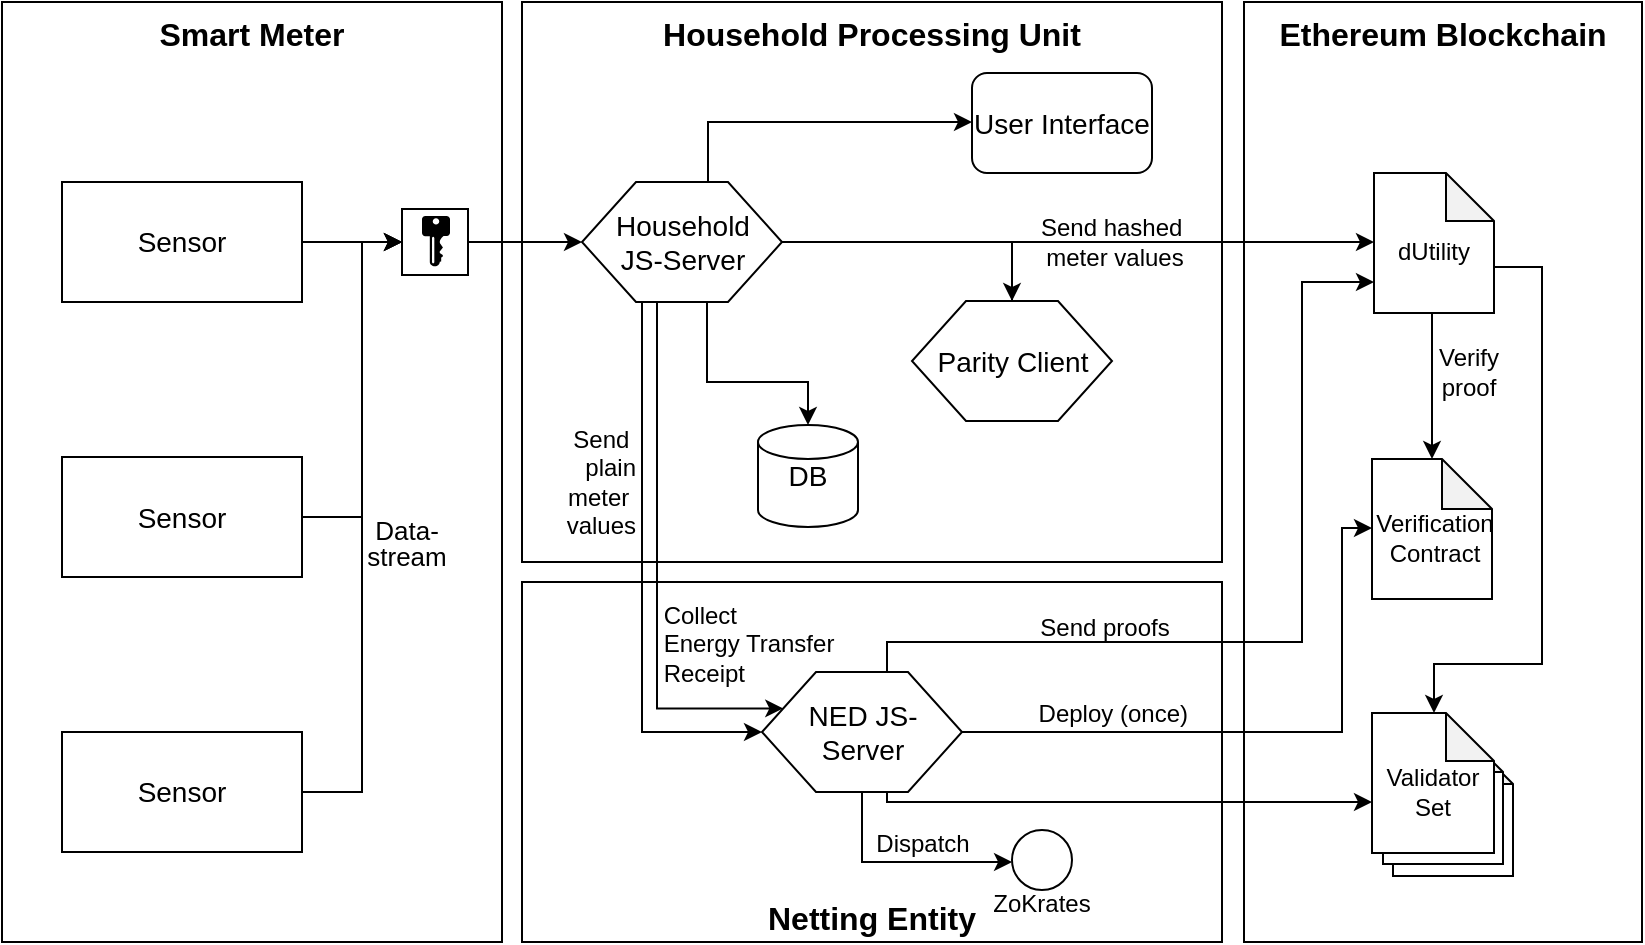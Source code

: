 <mxfile type="device" version="10.8.3"><diagram id="kvse5FUQjdF2ev0zZLCD" name="Page-1"><mxGraphModel grid="1" dx="840" dy="478" gridSize="10" guides="1" tooltips="1" connect="1" arrows="1" fold="1" page="1" pageScale="1" pageWidth="827" pageHeight="1169" math="0" shadow="0"><root><mxCell id="0" /><mxCell id="1" parent="0" /><mxCell id="waGhZdvFxGytdDy7wrr2-37" value="Ethereum Blockchain" parent="1" style="rounded=0;whiteSpace=wrap;html=1;shadow=0;glass=0;comic=0;labelBackgroundColor=none;strokeColor=#000000;strokeWidth=1;fillColor=none;fontSize=16;verticalAlign=top;fontStyle=1" vertex="1"><mxGeometry as="geometry" x="631" y="60" width="199" height="470" /></mxCell><mxCell id="Pp_2tb88-1F7245_HeFr-9" value="" parent="1" style="shape=note;html=1;backgroundOutline=1;darkOpacity=0.05;whiteSpace=wrap;rotation=0;labelPosition=center;verticalLabelPosition=middle;align=center;verticalAlign=middle;spacingTop=9;size=24;" vertex="1"><mxGeometry as="geometry" x="705.5" y="427" width="60" height="70" /></mxCell><mxCell id="Pp_2tb88-1F7245_HeFr-11" value="" parent="1" style="shape=note;html=1;backgroundOutline=1;darkOpacity=0.05;whiteSpace=wrap;rotation=0;labelPosition=center;verticalLabelPosition=middle;align=center;verticalAlign=middle;spacingTop=9;size=24;" vertex="1"><mxGeometry as="geometry" x="700.5" y="421" width="60" height="70" /></mxCell><mxCell id="sTisbkQ_U9Gc_DSeqTq8-1" value="&lt;font style=&quot;font-size: 16px&quot;&gt;&lt;b&gt;Netting Entity&lt;/b&gt;&lt;/font&gt;" parent="1" style="rounded=0;whiteSpace=wrap;html=1;fillColor=none;verticalAlign=bottom;" vertex="1"><mxGeometry as="geometry" x="270" y="350" width="350" height="180" /></mxCell><mxCell id="waGhZdvFxGytdDy7wrr2-35" value="Smart Meter" parent="1" style="rounded=0;whiteSpace=wrap;html=1;labelBackgroundColor=none;strokeWidth=1;fillColor=none;fontSize=16;verticalAlign=top;fontStyle=1" vertex="1"><mxGeometry as="geometry" x="10" y="60" width="250" height="470" /></mxCell><mxCell id="waGhZdvFxGytdDy7wrr2-6" value="" parent="1" style="edgeStyle=orthogonalEdgeStyle;rounded=0;orthogonalLoop=1;jettySize=auto;html=1;labelPosition=center;verticalLabelPosition=top;align=center;verticalAlign=bottom;spacingTop=0;endArrow=classic;endFill=1;fontSize=12;entryX=0;entryY=0.5;entryDx=0;entryDy=0;" source="waGhZdvFxGytdDy7wrr2-4" target="Pp_2tb88-1F7245_HeFr-13" edge="1"><mxGeometry as="geometry" relative="1"><mxPoint as="targetPoint" x="270" y="130" /></mxGeometry></mxCell><mxCell id="waGhZdvFxGytdDy7wrr2-32" value="&lt;p style=&quot;line-height: 100% ; font-size: 13px&quot;&gt;Data-&lt;br&gt;stream&lt;/p&gt;" parent="waGhZdvFxGytdDy7wrr2-6" style="text;html=1;resizable=0;points=[];align=center;verticalAlign=middle;labelBackgroundColor=none;fontSize=13;spacingLeft=3;" vertex="1" connectable="0"><mxGeometry as="geometry" x="-0.286" y="1" relative="1"><mxPoint as="offset" x="32.5" y="151" /></mxGeometry></mxCell><mxCell id="waGhZdvFxGytdDy7wrr2-4" value="Sensor" parent="1" style="rounded=0;whiteSpace=wrap;html=1;fontSize=14;" vertex="1"><mxGeometry as="geometry" x="40" y="150" width="120" height="60" /></mxCell><mxCell id="waGhZdvFxGytdDy7wrr2-10" value="Household Processing Unit" parent="1" style="rounded=0;whiteSpace=wrap;html=1;verticalAlign=top;fillColor=none;strokeWidth=1;strokeColor=#000000;perimeterSpacing=0;glass=0;shadow=0;comic=0;fontSize=16;fontStyle=1" vertex="1"><mxGeometry as="geometry" x="270" y="60" width="350" height="280" /></mxCell><mxCell id="waGhZdvFxGytdDy7wrr2-29" parent="1" style="edgeStyle=orthogonalEdgeStyle;rounded=0;orthogonalLoop=1;jettySize=auto;html=1;fontSize=12;" source="waGhZdvFxGytdDy7wrr2-14" target="Pp_2tb88-1F7245_HeFr-1" edge="1"><mxGeometry as="geometry" relative="1"><Array as="points"><mxPoint x="515" y="180" /></Array></mxGeometry></mxCell><mxCell id="xS_u4mMxU87jLKMk4GjL-2" value="Send hashed&amp;nbsp;&lt;br&gt;meter values&lt;br&gt;" parent="waGhZdvFxGytdDy7wrr2-29" style="text;html=1;resizable=0;points=[];align=center;verticalAlign=middle;labelBackgroundColor=none;" vertex="1" connectable="0"><mxGeometry as="geometry" x="-0.421" y="-1" relative="1"><mxPoint as="offset" x="19.5" y="-1.5" /></mxGeometry></mxCell><mxCell id="waGhZdvFxGytdDy7wrr2-21" parent="1" style="edgeStyle=orthogonalEdgeStyle;rounded=0;orthogonalLoop=1;jettySize=auto;html=1;entryX=0.5;entryY=0;entryDx=0;entryDy=0;entryPerimeter=0;fontSize=12;exitX=0.625;exitY=1;exitDx=0;exitDy=0;" source="waGhZdvFxGytdDy7wrr2-15" target="waGhZdvFxGytdDy7wrr2-19" edge="1"><mxGeometry as="geometry" relative="1"><Array as="points"><mxPoint x="363" y="250" /><mxPoint x="413" y="250" /></Array></mxGeometry></mxCell><mxCell id="sTisbkQ_U9Gc_DSeqTq8-24" parent="1" style="edgeStyle=orthogonalEdgeStyle;rounded=0;orthogonalLoop=1;jettySize=auto;html=1;labelBackgroundColor=none;" source="waGhZdvFxGytdDy7wrr2-15" target="waGhZdvFxGytdDy7wrr2-22" edge="1"><mxGeometry as="geometry" relative="1"><Array as="points"><mxPoint x="363" y="120" /></Array></mxGeometry></mxCell><mxCell id="sTisbkQ_U9Gc_DSeqTq8-25" parent="1" style="edgeStyle=orthogonalEdgeStyle;rounded=0;orthogonalLoop=1;jettySize=auto;html=1;exitX=1;exitY=0.5;exitDx=0;exitDy=0;labelBackgroundColor=none;" source="waGhZdvFxGytdDy7wrr2-15" target="waGhZdvFxGytdDy7wrr2-14" edge="1"><mxGeometry as="geometry" relative="1"><Array as="points"><mxPoint x="515" y="180" /></Array></mxGeometry></mxCell><mxCell id="waGhZdvFxGytdDy7wrr2-15" value="Household&lt;br style=&quot;font-size: 14px;&quot;&gt;JS-Server" parent="1" style="verticalLabelPosition=middle;verticalAlign=middle;strokeWidth=1;shape=hexagon;perimeter=hexagonPerimeter2;arcSize=6;size=0.27;labelPosition=center;align=center;html=1;fontSize=14;" vertex="1"><mxGeometry as="geometry" x="300" y="150" width="100" height="60" /></mxCell><mxCell id="waGhZdvFxGytdDy7wrr2-19" value="DB" parent="1" style="strokeWidth=1;html=1;shape=mxgraph.flowchart.database;whiteSpace=wrap;fillColor=#FFFFFF;fontSize=14;" vertex="1"><mxGeometry as="geometry" x="388" y="271.5" width="50" height="51" /></mxCell><mxCell id="waGhZdvFxGytdDy7wrr2-22" value="User Interface" parent="1" style="rounded=1;whiteSpace=wrap;html=1;strokeWidth=1;fillColor=#FFFFFF;fontSize=14;" vertex="1"><mxGeometry as="geometry" x="495" y="95.5" width="90" height="50" /></mxCell><mxCell id="hDr_GjlrVFKO46BJg51o-4" parent="1" style="edgeStyle=orthogonalEdgeStyle;rounded=0;orthogonalLoop=1;jettySize=auto;html=1;exitX=1;exitY=0.5;exitDx=0;exitDy=0;entryX=0;entryY=0.5;entryDx=0;entryDy=0;fontSize=12;" source="hDr_GjlrVFKO46BJg51o-2" target="Pp_2tb88-1F7245_HeFr-13" edge="1"><mxGeometry as="geometry" relative="1"><Array as="points"><mxPoint x="190" y="318" /><mxPoint x="190" y="180" /></Array></mxGeometry></mxCell><mxCell id="hDr_GjlrVFKO46BJg51o-2" value="Sensor" parent="1" style="rounded=0;whiteSpace=wrap;html=1;fontSize=14;" vertex="1"><mxGeometry as="geometry" x="40" y="287.5" width="120" height="60" /></mxCell><mxCell id="hDr_GjlrVFKO46BJg51o-5" parent="1" style="edgeStyle=orthogonalEdgeStyle;rounded=0;orthogonalLoop=1;jettySize=auto;html=1;exitX=1;exitY=0.5;exitDx=0;exitDy=0;entryX=0;entryY=0.5;entryDx=0;entryDy=0;fontSize=12;" source="hDr_GjlrVFKO46BJg51o-3" target="Pp_2tb88-1F7245_HeFr-13" edge="1"><mxGeometry as="geometry" relative="1"><Array as="points"><mxPoint x="190" y="455" /><mxPoint x="190" y="180" /></Array></mxGeometry></mxCell><mxCell id="hDr_GjlrVFKO46BJg51o-3" value="Sensor" parent="1" style="rounded=0;whiteSpace=wrap;html=1;fontSize=14;" vertex="1"><mxGeometry as="geometry" x="40" y="425" width="120" height="60" /></mxCell><mxCell id="sTisbkQ_U9Gc_DSeqTq8-21" parent="1" style="edgeStyle=orthogonalEdgeStyle;rounded=0;orthogonalLoop=1;jettySize=auto;html=1;entryX=0.5;entryY=0;entryDx=0;entryDy=0;entryPerimeter=0;labelBackgroundColor=none;" source="Pp_2tb88-1F7245_HeFr-1" target="sTisbkQ_U9Gc_DSeqTq8-5" edge="1"><mxGeometry as="geometry" relative="1"><Array as="points"><mxPoint x="725" y="221" /><mxPoint x="725" y="221" /></Array></mxGeometry></mxCell><mxCell id="xS_u4mMxU87jLKMk4GjL-8" parent="1" style="edgeStyle=orthogonalEdgeStyle;rounded=0;orthogonalLoop=1;jettySize=auto;html=1;exitX=0;exitY=0;exitDx=60;exitDy=47;exitPerimeter=0;" source="Pp_2tb88-1F7245_HeFr-1" target="Pp_2tb88-1F7245_HeFr-10" edge="1"><mxGeometry as="geometry" relative="1"><Array as="points"><mxPoint x="756" y="193" /><mxPoint x="780" y="193" /><mxPoint x="780" y="391" /><mxPoint x="726" y="391" /></Array></mxGeometry></mxCell><mxCell id="Pp_2tb88-1F7245_HeFr-1" value="dUtility" parent="1" style="shape=note;html=1;backgroundOutline=1;darkOpacity=0.05;whiteSpace=wrap;rotation=0;labelPosition=center;verticalLabelPosition=middle;align=center;verticalAlign=middle;spacingTop=9;size=24;" vertex="1"><mxGeometry as="geometry" x="696" y="145.5" width="60" height="70" /></mxCell><mxCell id="Pp_2tb88-1F7245_HeFr-14" value="" parent="1" style="edgeStyle=orthogonalEdgeStyle;rounded=0;orthogonalLoop=1;jettySize=auto;html=1;" source="Pp_2tb88-1F7245_HeFr-13" target="waGhZdvFxGytdDy7wrr2-15" edge="1"><mxGeometry as="geometry" relative="1" /></mxCell><mxCell id="Pp_2tb88-1F7245_HeFr-13" value="" parent="1" style="whiteSpace=wrap;html=1;aspect=fixed;" vertex="1"><mxGeometry as="geometry" x="210" y="163.5" width="33" height="33" /></mxCell><mxCell id="Pp_2tb88-1F7245_HeFr-15" value="" parent="1" style="pointerEvents=1;shadow=0;dashed=0;html=1;strokeColor=none;labelPosition=center;verticalLabelPosition=bottom;verticalAlign=top;align=center;shape=mxgraph.mscae.enterprise.key_permissions;fillColor=#000000;aspect=fixed;" vertex="1"><mxGeometry as="geometry" x="220" y="167" width="14" height="25.2" /></mxCell><mxCell id="sTisbkQ_U9Gc_DSeqTq8-2" value="ZoKrates" parent="1" style="ellipse;whiteSpace=wrap;html=1;aspect=fixed;fillColor=none;labelPosition=center;verticalLabelPosition=bottom;align=center;verticalAlign=top;spacingTop=-7;" vertex="1"><mxGeometry as="geometry" x="515" y="474" width="30" height="30" /></mxCell><mxCell id="sTisbkQ_U9Gc_DSeqTq8-16" parent="1" style="edgeStyle=orthogonalEdgeStyle;rounded=0;orthogonalLoop=1;jettySize=auto;html=1;exitX=0.625;exitY=0;exitDx=0;exitDy=0;labelBackgroundColor=none;labelPosition=center;verticalLabelPosition=top;align=center;verticalAlign=bottom;" source="sTisbkQ_U9Gc_DSeqTq8-4" target="Pp_2tb88-1F7245_HeFr-1" edge="1"><mxGeometry as="geometry" relative="1"><Array as="points"><mxPoint x="453" y="380" /><mxPoint x="660" y="380" /><mxPoint x="660" y="200" /></Array></mxGeometry></mxCell><mxCell id="sTisbkQ_U9Gc_DSeqTq8-17" value="Send proofs&lt;br&gt;" parent="sTisbkQ_U9Gc_DSeqTq8-16" style="text;html=1;resizable=0;points=[];align=center;verticalAlign=middle;labelBackgroundColor=none;" vertex="1" connectable="0"><mxGeometry as="geometry" x="-0.191" relative="1"><mxPoint as="offset" x="-54" y="-7" /></mxGeometry></mxCell><mxCell id="sTisbkQ_U9Gc_DSeqTq8-18" parent="1" style="edgeStyle=orthogonalEdgeStyle;rounded=0;orthogonalLoop=1;jettySize=auto;html=1;exitX=0.5;exitY=1;exitDx=0;exitDy=0;labelBackgroundColor=none;" source="sTisbkQ_U9Gc_DSeqTq8-4" target="sTisbkQ_U9Gc_DSeqTq8-2" edge="1"><mxGeometry as="geometry" relative="1"><Array as="points"><mxPoint x="440" y="490" /></Array></mxGeometry></mxCell><mxCell id="vyBVcNN_HKTrfvSRJcie-1" value="Dispatch&lt;br&gt;" parent="sTisbkQ_U9Gc_DSeqTq8-18" style="text;html=1;resizable=0;points=[];align=center;verticalAlign=bottom;labelBackgroundColor=none;" vertex="1" connectable="0"><mxGeometry as="geometry" x="-0.4" y="18" relative="1"><mxPoint as="offset" x="12" y="1" /></mxGeometry></mxCell><mxCell id="sTisbkQ_U9Gc_DSeqTq8-22" parent="1" style="edgeStyle=orthogonalEdgeStyle;rounded=0;orthogonalLoop=1;jettySize=auto;html=1;labelBackgroundColor=none;" source="sTisbkQ_U9Gc_DSeqTq8-4" target="sTisbkQ_U9Gc_DSeqTq8-5" edge="1"><mxGeometry as="geometry" relative="1"><Array as="points"><mxPoint x="680" y="425" /><mxPoint x="680" y="323" /></Array></mxGeometry></mxCell><mxCell id="sTisbkQ_U9Gc_DSeqTq8-23" value="Deploy (once)&lt;br&gt;" parent="sTisbkQ_U9Gc_DSeqTq8-22" style="text;html=1;resizable=0;points=[];align=right;verticalAlign=bottom;labelBackgroundColor=none;labelPosition=left;verticalLabelPosition=top;" vertex="1" connectable="0"><mxGeometry as="geometry" x="0.312" y="2" relative="1"><mxPoint as="offset" x="-75" y="11" /></mxGeometry></mxCell><mxCell id="xS_u4mMxU87jLKMk4GjL-7" parent="1" style="edgeStyle=orthogonalEdgeStyle;rounded=0;orthogonalLoop=1;jettySize=auto;html=1;exitX=0.625;exitY=1;exitDx=0;exitDy=0;" source="sTisbkQ_U9Gc_DSeqTq8-4" target="Pp_2tb88-1F7245_HeFr-10" edge="1"><mxGeometry as="geometry" relative="1"><Array as="points"><mxPoint x="453" y="460" /></Array></mxGeometry></mxCell><mxCell id="xS_u4mMxU87jLKMk4GjL-9" parent="1" style="edgeStyle=orthogonalEdgeStyle;rounded=0;orthogonalLoop=1;jettySize=auto;html=1;exitX=0;exitY=0.25;exitDx=0;exitDy=0;entryX=0.375;entryY=1;entryDx=0;entryDy=0;startArrow=classic;startFill=1;endArrow=none;endFill=0;" source="sTisbkQ_U9Gc_DSeqTq8-4" target="waGhZdvFxGytdDy7wrr2-15" edge="1"><mxGeometry as="geometry" relative="1"><Array as="points"><mxPoint x="338" y="413" /></Array></mxGeometry></mxCell><mxCell id="xS_u4mMxU87jLKMk4GjL-10" value="&lt;div align=&quot;left&quot;&gt;Collect&lt;br&gt;Energy Transfer&lt;br&gt;Receipt&lt;br&gt;&lt;/div&gt;" parent="xS_u4mMxU87jLKMk4GjL-9" style="text;html=1;resizable=0;points=[];align=center;verticalAlign=middle;labelBackgroundColor=none;" vertex="1" connectable="0"><mxGeometry as="geometry" x="-0.62" y="-2" relative="1"><mxPoint as="offset" x="32.5" y="-30.5" /></mxGeometry></mxCell><mxCell id="sTisbkQ_U9Gc_DSeqTq8-4" value="NED JS-&lt;br&gt;Server" parent="1" style="verticalLabelPosition=middle;verticalAlign=middle;strokeWidth=1;shape=hexagon;perimeter=hexagonPerimeter2;arcSize=6;size=0.27;labelPosition=center;align=center;html=1;fontSize=14;" vertex="1"><mxGeometry as="geometry" x="390" y="395" width="100" height="60" /></mxCell><mxCell id="sTisbkQ_U9Gc_DSeqTq8-8" parent="1" style="edgeStyle=orthogonalEdgeStyle;rounded=0;orthogonalLoop=1;jettySize=auto;html=1;strokeColor=#000000;startArrow=none;startFill=0;fontSize=12;entryX=0;entryY=0.5;entryDx=0;entryDy=0;" source="waGhZdvFxGytdDy7wrr2-15" target="sTisbkQ_U9Gc_DSeqTq8-4" edge="1"><mxGeometry as="geometry" relative="1"><Array as="points"><mxPoint x="330" y="425" /></Array><mxPoint as="sourcePoint" x="361.706" y="149.647" /><mxPoint as="targetPoint" x="220" y="450" /></mxGeometry></mxCell><mxCell id="xS_u4mMxU87jLKMk4GjL-3" value="Send&amp;nbsp;&lt;br&gt;plain&lt;br&gt;meter&amp;nbsp;&lt;br&gt;values&lt;br&gt;" parent="sTisbkQ_U9Gc_DSeqTq8-8" style="text;html=1;resizable=0;points=[];align=right;verticalAlign=middle;labelBackgroundColor=none;labelPosition=left;verticalLabelPosition=middle;" vertex="1" connectable="0"><mxGeometry as="geometry" x="-0.345" y="-3" relative="1"><mxPoint as="offset" /></mxGeometry></mxCell><mxCell id="waGhZdvFxGytdDy7wrr2-14" value="Parity Client" parent="1" style="verticalLabelPosition=middle;verticalAlign=middle;html=1;strokeWidth=1;shape=hexagon;perimeter=hexagonPerimeter2;arcSize=6;size=0.27;fontSize=14;labelPosition=center;align=center;" vertex="1"><mxGeometry as="geometry" x="465" y="209.5" width="100" height="60" /></mxCell><mxCell id="Pp_2tb88-1F7245_HeFr-10" value="Validator&lt;br&gt;Set&lt;br&gt;" parent="1" style="shape=note;html=1;backgroundOutline=1;darkOpacity=0.05;whiteSpace=wrap;rotation=0;labelPosition=center;verticalLabelPosition=middle;align=center;verticalAlign=middle;spacingTop=9;size=24;fontStyle=0" vertex="1"><mxGeometry as="geometry" x="695" y="415.5" width="61" height="70" /></mxCell><mxCell id="sTisbkQ_U9Gc_DSeqTq8-20" value="Verify&lt;br&gt;proof" parent="1" style="text;html=1;resizable=0;points=[];autosize=1;align=center;verticalAlign=middle;spacingTop=-4;labelPosition=center;verticalLabelPosition=middle;" vertex="1"><mxGeometry as="geometry" x="718" y="232" width="50" height="30" /></mxCell><mxCell id="sTisbkQ_U9Gc_DSeqTq8-5" value="Verification Contract&lt;br&gt;" parent="1" style="shape=note;html=1;backgroundOutline=1;darkOpacity=0.05;whiteSpace=wrap;rotation=0;labelPosition=center;verticalLabelPosition=middle;align=center;verticalAlign=middle;spacingTop=9;size=25;spacingLeft=3;" vertex="1"><mxGeometry as="geometry" x="695" y="288.5" width="60" height="70" /></mxCell></root></mxGraphModel></diagram></mxfile>